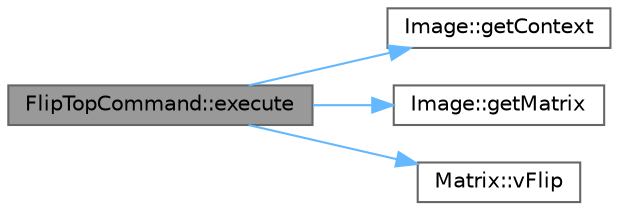 digraph "FlipTopCommand::execute"
{
 // INTERACTIVE_SVG=YES
 // LATEX_PDF_SIZE
  bgcolor="transparent";
  edge [fontname=Helvetica,fontsize=10,labelfontname=Helvetica,labelfontsize=10];
  node [fontname=Helvetica,fontsize=10,shape=box,height=0.2,width=0.4];
  rankdir="LR";
  Node1 [id="Node000001",label="FlipTopCommand::execute",height=0.2,width=0.4,color="gray40", fillcolor="grey60", style="filled", fontcolor="black",tooltip="Executes the command on the provided image."];
  Node1 -> Node2 [id="edge1_Node000001_Node000002",color="steelblue1",style="solid",tooltip=" "];
  Node2 [id="Node000002",label="Image::getContext",height=0.2,width=0.4,color="grey40", fillcolor="white", style="filled",URL="$class_image.html#a2c4a83c38002c9902fe8b3b1ca50df04",tooltip="Gets a const reference to the image context."];
  Node1 -> Node3 [id="edge2_Node000001_Node000003",color="steelblue1",style="solid",tooltip=" "];
  Node3 [id="Node000003",label="Image::getMatrix",height=0.2,width=0.4,color="grey40", fillcolor="white", style="filled",URL="$class_image.html#ad4f50b642f69435f20c0bc5e57fe76ec",tooltip="Gets a reference to the image matrix (modifiable)."];
  Node1 -> Node4 [id="edge3_Node000001_Node000004",color="steelblue1",style="solid",tooltip=" "];
  Node4 [id="Node000004",label="Matrix::vFlip",height=0.2,width=0.4,color="grey40", fillcolor="white", style="filled",URL="$class_matrix.html#afc8a3f4e6e4a703646306e7f931bf2e5",tooltip="Vertically flips the matrix."];
}
